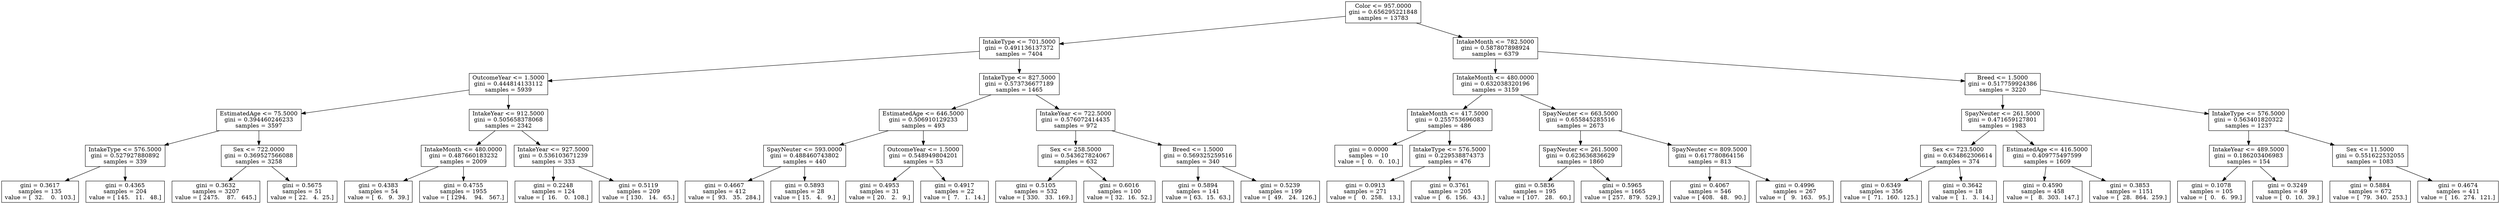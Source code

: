 digraph Tree {
0 [label="Color <= 957.0000\ngini = 0.656295221848\nsamples = 13783", shape="box"] ;
1 [label="IntakeType <= 701.5000\ngini = 0.491136137372\nsamples = 7404", shape="box"] ;
0 -> 1 ;
2 [label="OutcomeYear <= 1.5000\ngini = 0.444814133112\nsamples = 5939", shape="box"] ;
1 -> 2 ;
3 [label="EstimatedAge <= 75.5000\ngini = 0.394460246233\nsamples = 3597", shape="box"] ;
2 -> 3 ;
4 [label="IntakeType <= 576.5000\ngini = 0.527927880892\nsamples = 339", shape="box"] ;
3 -> 4 ;
5 [label="gini = 0.3617\nsamples = 135\nvalue = [  32.    0.  103.]", shape="box"] ;
4 -> 5 ;
6 [label="gini = 0.4365\nsamples = 204\nvalue = [ 145.   11.   48.]", shape="box"] ;
4 -> 6 ;
7 [label="Sex <= 722.0000\ngini = 0.369527566088\nsamples = 3258", shape="box"] ;
3 -> 7 ;
8 [label="gini = 0.3632\nsamples = 3207\nvalue = [ 2475.    87.   645.]", shape="box"] ;
7 -> 8 ;
9 [label="gini = 0.5675\nsamples = 51\nvalue = [ 22.   4.  25.]", shape="box"] ;
7 -> 9 ;
10 [label="IntakeYear <= 912.5000\ngini = 0.505658378068\nsamples = 2342", shape="box"] ;
2 -> 10 ;
11 [label="IntakeMonth <= 480.0000\ngini = 0.487660183232\nsamples = 2009", shape="box"] ;
10 -> 11 ;
12 [label="gini = 0.4383\nsamples = 54\nvalue = [  6.   9.  39.]", shape="box"] ;
11 -> 12 ;
13 [label="gini = 0.4755\nsamples = 1955\nvalue = [ 1294.    94.   567.]", shape="box"] ;
11 -> 13 ;
14 [label="IntakeYear <= 927.5000\ngini = 0.536103671239\nsamples = 333", shape="box"] ;
10 -> 14 ;
15 [label="gini = 0.2248\nsamples = 124\nvalue = [  16.    0.  108.]", shape="box"] ;
14 -> 15 ;
16 [label="gini = 0.5119\nsamples = 209\nvalue = [ 130.   14.   65.]", shape="box"] ;
14 -> 16 ;
17 [label="IntakeType <= 827.5000\ngini = 0.573736677189\nsamples = 1465", shape="box"] ;
1 -> 17 ;
18 [label="EstimatedAge <= 646.5000\ngini = 0.506910129233\nsamples = 493", shape="box"] ;
17 -> 18 ;
19 [label="SpayNeuter <= 593.0000\ngini = 0.488460743802\nsamples = 440", shape="box"] ;
18 -> 19 ;
20 [label="gini = 0.4667\nsamples = 412\nvalue = [  93.   35.  284.]", shape="box"] ;
19 -> 20 ;
21 [label="gini = 0.5893\nsamples = 28\nvalue = [ 15.   4.   9.]", shape="box"] ;
19 -> 21 ;
22 [label="OutcomeYear <= 1.5000\ngini = 0.548949804201\nsamples = 53", shape="box"] ;
18 -> 22 ;
23 [label="gini = 0.4953\nsamples = 31\nvalue = [ 20.   2.   9.]", shape="box"] ;
22 -> 23 ;
24 [label="gini = 0.4917\nsamples = 22\nvalue = [  7.   1.  14.]", shape="box"] ;
22 -> 24 ;
25 [label="IntakeYear <= 722.5000\ngini = 0.576072414435\nsamples = 972", shape="box"] ;
17 -> 25 ;
26 [label="Sex <= 258.5000\ngini = 0.543627824067\nsamples = 632", shape="box"] ;
25 -> 26 ;
27 [label="gini = 0.5105\nsamples = 532\nvalue = [ 330.   33.  169.]", shape="box"] ;
26 -> 27 ;
28 [label="gini = 0.6016\nsamples = 100\nvalue = [ 32.  16.  52.]", shape="box"] ;
26 -> 28 ;
29 [label="Breed <= 1.5000\ngini = 0.569325259516\nsamples = 340", shape="box"] ;
25 -> 29 ;
30 [label="gini = 0.5894\nsamples = 141\nvalue = [ 63.  15.  63.]", shape="box"] ;
29 -> 30 ;
31 [label="gini = 0.5239\nsamples = 199\nvalue = [  49.   24.  126.]", shape="box"] ;
29 -> 31 ;
32 [label="IntakeMonth <= 782.5000\ngini = 0.587807898924\nsamples = 6379", shape="box"] ;
0 -> 32 ;
33 [label="IntakeMonth <= 480.0000\ngini = 0.632038320196\nsamples = 3159", shape="box"] ;
32 -> 33 ;
34 [label="IntakeMonth <= 417.5000\ngini = 0.255753696083\nsamples = 486", shape="box"] ;
33 -> 34 ;
35 [label="gini = 0.0000\nsamples = 10\nvalue = [  0.   0.  10.]", shape="box"] ;
34 -> 35 ;
36 [label="IntakeType <= 576.5000\ngini = 0.229538874373\nsamples = 476", shape="box"] ;
34 -> 36 ;
37 [label="gini = 0.0913\nsamples = 271\nvalue = [   0.  258.   13.]", shape="box"] ;
36 -> 37 ;
38 [label="gini = 0.3761\nsamples = 205\nvalue = [   6.  156.   43.]", shape="box"] ;
36 -> 38 ;
39 [label="SpayNeuter <= 663.5000\ngini = 0.655845285516\nsamples = 2673", shape="box"] ;
33 -> 39 ;
40 [label="SpayNeuter <= 261.5000\ngini = 0.623636836629\nsamples = 1860", shape="box"] ;
39 -> 40 ;
41 [label="gini = 0.5836\nsamples = 195\nvalue = [ 107.   28.   60.]", shape="box"] ;
40 -> 41 ;
42 [label="gini = 0.5965\nsamples = 1665\nvalue = [ 257.  879.  529.]", shape="box"] ;
40 -> 42 ;
43 [label="SpayNeuter <= 809.5000\ngini = 0.617780864156\nsamples = 813", shape="box"] ;
39 -> 43 ;
44 [label="gini = 0.4067\nsamples = 546\nvalue = [ 408.   48.   90.]", shape="box"] ;
43 -> 44 ;
45 [label="gini = 0.4996\nsamples = 267\nvalue = [   9.  163.   95.]", shape="box"] ;
43 -> 45 ;
46 [label="Breed <= 1.5000\ngini = 0.517759924386\nsamples = 3220", shape="box"] ;
32 -> 46 ;
47 [label="SpayNeuter <= 261.5000\ngini = 0.471659127801\nsamples = 1983", shape="box"] ;
46 -> 47 ;
48 [label="Sex <= 723.5000\ngini = 0.634862306614\nsamples = 374", shape="box"] ;
47 -> 48 ;
49 [label="gini = 0.6349\nsamples = 356\nvalue = [  71.  160.  125.]", shape="box"] ;
48 -> 49 ;
50 [label="gini = 0.3642\nsamples = 18\nvalue = [  1.   3.  14.]", shape="box"] ;
48 -> 50 ;
51 [label="EstimatedAge <= 416.5000\ngini = 0.409775497599\nsamples = 1609", shape="box"] ;
47 -> 51 ;
52 [label="gini = 0.4590\nsamples = 458\nvalue = [   8.  303.  147.]", shape="box"] ;
51 -> 52 ;
53 [label="gini = 0.3853\nsamples = 1151\nvalue = [  28.  864.  259.]", shape="box"] ;
51 -> 53 ;
54 [label="IntakeType <= 576.5000\ngini = 0.563401820322\nsamples = 1237", shape="box"] ;
46 -> 54 ;
55 [label="IntakeYear <= 489.5000\ngini = 0.186203406983\nsamples = 154", shape="box"] ;
54 -> 55 ;
56 [label="gini = 0.1078\nsamples = 105\nvalue = [  0.   6.  99.]", shape="box"] ;
55 -> 56 ;
57 [label="gini = 0.3249\nsamples = 49\nvalue = [  0.  10.  39.]", shape="box"] ;
55 -> 57 ;
58 [label="Sex <= 11.5000\ngini = 0.551622532055\nsamples = 1083", shape="box"] ;
54 -> 58 ;
59 [label="gini = 0.5884\nsamples = 672\nvalue = [  79.  340.  253.]", shape="box"] ;
58 -> 59 ;
60 [label="gini = 0.4674\nsamples = 411\nvalue = [  16.  274.  121.]", shape="box"] ;
58 -> 60 ;
}